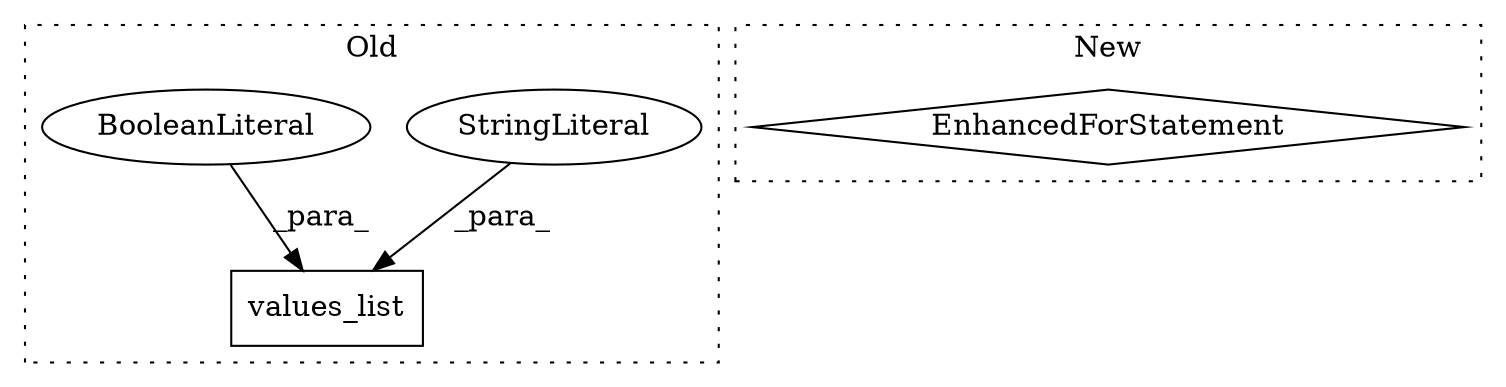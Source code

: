 digraph G {
subgraph cluster0 {
1 [label="values_list" a="32" s="8094,8120" l="12,1" shape="box"];
3 [label="StringLiteral" a="45" s="8106" l="9" shape="ellipse"];
4 [label="BooleanLiteral" a="9" s="8116" l="4" shape="ellipse"];
label = "Old";
style="dotted";
}
subgraph cluster1 {
2 [label="EnhancedForStatement" a="70" s="8772,8979" l="81,2" shape="diamond"];
label = "New";
style="dotted";
}
3 -> 1 [label="_para_"];
4 -> 1 [label="_para_"];
}